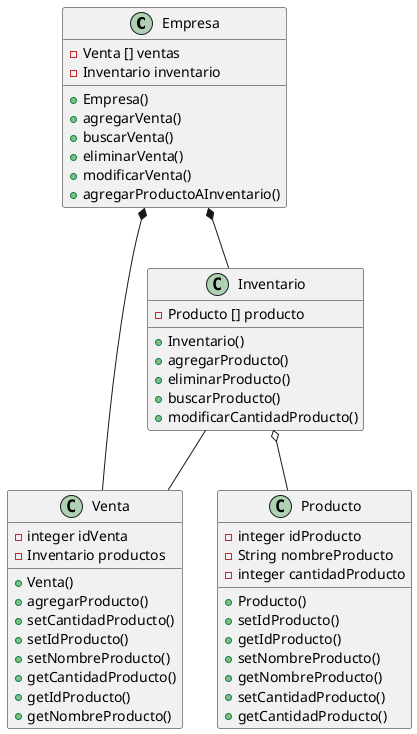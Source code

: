 @startuml


Empresa *-- Venta
Empresa *-- Inventario
Inventario o-- Producto
Inventario -- Venta

class Empresa{
    -Venta [] ventas
    -Inventario inventario
    +Empresa()
    +agregarVenta()
    +buscarVenta()
    +eliminarVenta()
    +modificarVenta()
    +agregarProductoAInventario()
}
class Venta{
    -integer idVenta
    -Inventario productos
    +Venta()
    +agregarProducto()
    +setCantidadProducto()
    +setIdProducto()
    +setNombreProducto()
    +getCantidadProducto()
    +getIdProducto()
    +getNombreProducto()
}
class Producto{
    -integer idProducto
    -String nombreProducto
    -integer cantidadProducto
    +Producto()
    +setIdProducto()
    +getIdProducto()
    +setNombreProducto()
    +getNombreProducto()
    +setCantidadProducto()
    +getCantidadProducto()
}
class Inventario{
    -Producto [] producto
    +Inventario()
    +agregarProducto()
    +eliminarProducto()
    +buscarProducto()
    +modificarCantidadProducto()
}



@enduml